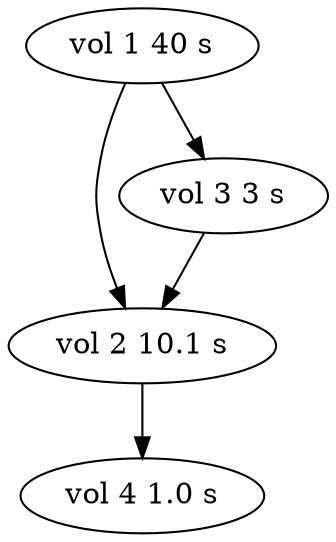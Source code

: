 // commment
digraph g {
 // connections
 1 -> 2;
 1 -> 3;
 3 -> 2;
 2 -> 4;

 // residence times and id numbers
 1 [label="vol 1 40 s"]
 2 [label="vol 2 10.1 s"]
 3 [label="vol 3 3 s"]
 4 [label="vol 4 1.0 s"]
}